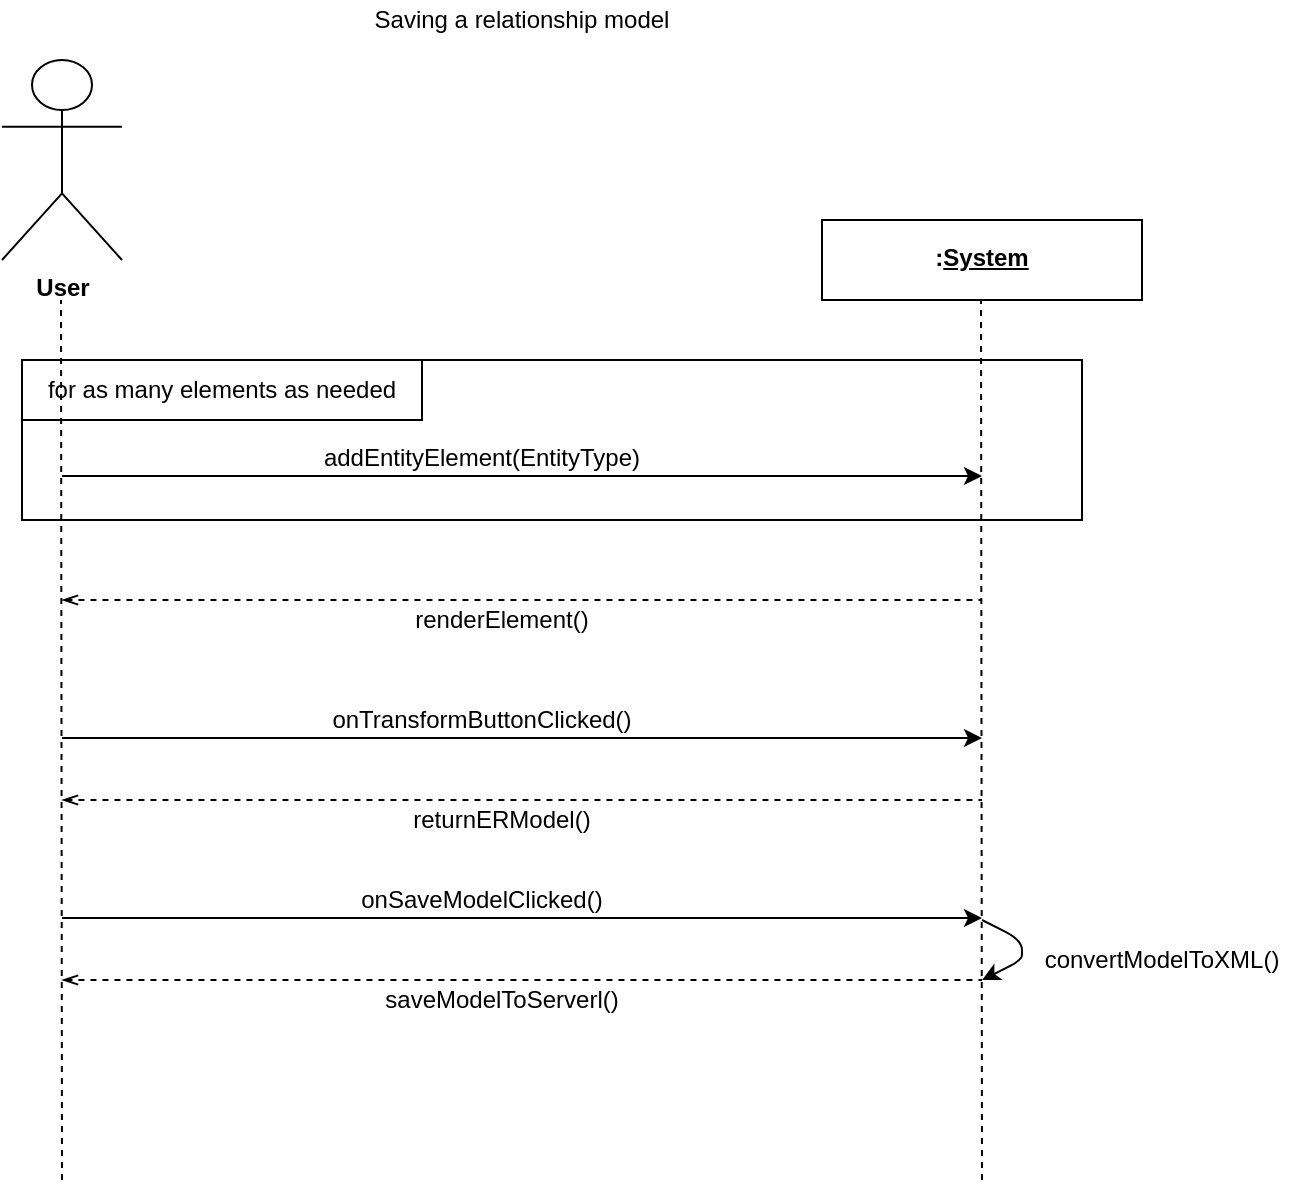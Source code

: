 <mxfile version="11.0.9" type="device"><diagram id="KwuTVLeFtVlzgknzJx0n" name="Page-1"><mxGraphModel dx="946" dy="616" grid="1" gridSize="10" guides="1" tooltips="1" connect="1" arrows="1" fold="1" page="1" pageScale="1" pageWidth="827" pageHeight="1169" math="0" shadow="0"><root><mxCell id="0"/><mxCell id="1" parent="0"/><mxCell id="g0WuPuo7yrtHBxg9coGH-1" value="User" style="shape=umlActor;verticalLabelPosition=bottom;labelBackgroundColor=#ffffff;verticalAlign=top;html=1;fontStyle=1" vertex="1" parent="1"><mxGeometry x="130" y="80" width="60" height="100" as="geometry"/></mxCell><mxCell id="g0WuPuo7yrtHBxg9coGH-2" value="&lt;p&gt;&lt;b&gt;:&lt;u&gt;System&lt;/u&gt;&lt;/b&gt;&lt;/p&gt;" style="shape=rect;html=1;overflow=fill;whiteSpace=wrap;align=center;verticalAlign=middle;" vertex="1" parent="1"><mxGeometry x="540" y="160" width="160" height="40" as="geometry"/></mxCell><mxCell id="g0WuPuo7yrtHBxg9coGH-7" value="Saving a relationship model" style="text;html=1;strokeColor=none;fillColor=none;align=center;verticalAlign=middle;whiteSpace=wrap;rounded=0;" vertex="1" parent="1"><mxGeometry x="250" y="50" width="280" height="20" as="geometry"/></mxCell><mxCell id="g0WuPuo7yrtHBxg9coGH-8" value="" style="rounded=0;whiteSpace=wrap;html=1;align=center;fillColor=none;" vertex="1" parent="1"><mxGeometry x="140" y="230" width="530" height="80" as="geometry"/></mxCell><mxCell id="g0WuPuo7yrtHBxg9coGH-9" value="" style="rounded=0;whiteSpace=wrap;html=1;fillColor=none;align=center;" vertex="1" parent="1"><mxGeometry x="140" y="230" width="200" height="30" as="geometry"/></mxCell><mxCell id="g0WuPuo7yrtHBxg9coGH-10" value="for as many elements as needed" style="text;html=1;strokeColor=none;fillColor=none;align=center;verticalAlign=middle;whiteSpace=wrap;rounded=0;" vertex="1" parent="1"><mxGeometry x="140" y="235" width="200" height="20" as="geometry"/></mxCell><mxCell id="g0WuPuo7yrtHBxg9coGH-11" value="" style="endArrow=classic;html=1;" edge="1" parent="1"><mxGeometry width="50" height="50" relative="1" as="geometry"><mxPoint x="160" y="288" as="sourcePoint"/><mxPoint x="620" y="288" as="targetPoint"/></mxGeometry></mxCell><mxCell id="g0WuPuo7yrtHBxg9coGH-5" value="" style="endArrow=none;dashed=1;html=1;" edge="1" parent="1"><mxGeometry width="50" height="50" relative="1" as="geometry"><mxPoint x="160" y="640" as="sourcePoint"/><mxPoint x="159.5" y="200" as="targetPoint"/></mxGeometry></mxCell><mxCell id="g0WuPuo7yrtHBxg9coGH-6" value="" style="endArrow=none;dashed=1;html=1;" edge="1" parent="1"><mxGeometry width="50" height="50" relative="1" as="geometry"><mxPoint x="620" y="640" as="sourcePoint"/><mxPoint x="619.5" y="200" as="targetPoint"/></mxGeometry></mxCell><mxCell id="g0WuPuo7yrtHBxg9coGH-12" value="addEntityElement(EntityType)" style="text;html=1;strokeColor=none;fillColor=none;align=center;verticalAlign=middle;whiteSpace=wrap;rounded=0;" vertex="1" parent="1"><mxGeometry x="270" y="269" width="200" height="20" as="geometry"/></mxCell><mxCell id="g0WuPuo7yrtHBxg9coGH-13" value="" style="endArrow=none;dashed=1;html=1;startArrow=openThin;startFill=0;" edge="1" parent="1"><mxGeometry width="50" height="50" relative="1" as="geometry"><mxPoint x="160" y="350" as="sourcePoint"/><mxPoint x="620" y="350" as="targetPoint"/></mxGeometry></mxCell><mxCell id="g0WuPuo7yrtHBxg9coGH-14" value="renderElement()" style="text;html=1;strokeColor=none;fillColor=none;align=center;verticalAlign=middle;whiteSpace=wrap;rounded=0;" vertex="1" parent="1"><mxGeometry x="280" y="350" width="200" height="20" as="geometry"/></mxCell><mxCell id="g0WuPuo7yrtHBxg9coGH-17" value="" style="endArrow=classic;html=1;" edge="1" parent="1"><mxGeometry width="50" height="50" relative="1" as="geometry"><mxPoint x="160" y="419" as="sourcePoint"/><mxPoint x="620" y="419" as="targetPoint"/></mxGeometry></mxCell><mxCell id="g0WuPuo7yrtHBxg9coGH-18" value="onTransformButtonClicked()" style="text;html=1;strokeColor=none;fillColor=none;align=center;verticalAlign=middle;whiteSpace=wrap;rounded=0;" vertex="1" parent="1"><mxGeometry x="270" y="400" width="200" height="20" as="geometry"/></mxCell><mxCell id="g0WuPuo7yrtHBxg9coGH-19" value="" style="endArrow=none;dashed=1;html=1;startArrow=openThin;startFill=0;" edge="1" parent="1"><mxGeometry width="50" height="50" relative="1" as="geometry"><mxPoint x="160" y="450" as="sourcePoint"/><mxPoint x="620" y="450" as="targetPoint"/></mxGeometry></mxCell><mxCell id="g0WuPuo7yrtHBxg9coGH-20" value="returnERModel()" style="text;html=1;strokeColor=none;fillColor=none;align=center;verticalAlign=middle;whiteSpace=wrap;rounded=0;" vertex="1" parent="1"><mxGeometry x="280" y="450" width="200" height="20" as="geometry"/></mxCell><mxCell id="g0WuPuo7yrtHBxg9coGH-23" value="" style="endArrow=classic;html=1;" edge="1" parent="1"><mxGeometry width="50" height="50" relative="1" as="geometry"><mxPoint x="160" y="509" as="sourcePoint"/><mxPoint x="620" y="509" as="targetPoint"/></mxGeometry></mxCell><mxCell id="g0WuPuo7yrtHBxg9coGH-24" value="onSaveModelClicked()" style="text;html=1;strokeColor=none;fillColor=none;align=center;verticalAlign=middle;whiteSpace=wrap;rounded=0;" vertex="1" parent="1"><mxGeometry x="270" y="490" width="200" height="20" as="geometry"/></mxCell><mxCell id="g0WuPuo7yrtHBxg9coGH-25" value="" style="endArrow=none;dashed=1;html=1;startArrow=openThin;startFill=0;" edge="1" parent="1"><mxGeometry width="50" height="50" relative="1" as="geometry"><mxPoint x="160" y="540" as="sourcePoint"/><mxPoint x="620" y="540" as="targetPoint"/></mxGeometry></mxCell><mxCell id="g0WuPuo7yrtHBxg9coGH-26" value="saveModelToServerl()" style="text;html=1;strokeColor=none;fillColor=none;align=center;verticalAlign=middle;whiteSpace=wrap;rounded=0;" vertex="1" parent="1"><mxGeometry x="280" y="540" width="200" height="20" as="geometry"/></mxCell><mxCell id="g0WuPuo7yrtHBxg9coGH-28" value="" style="endArrow=classic;html=1;" edge="1" parent="1"><mxGeometry width="50" height="50" relative="1" as="geometry"><mxPoint x="620" y="510" as="sourcePoint"/><mxPoint x="620" y="540" as="targetPoint"/><Array as="points"><mxPoint x="640" y="520"/><mxPoint x="640" y="530"/></Array></mxGeometry></mxCell><mxCell id="g0WuPuo7yrtHBxg9coGH-29" value="convertModelToXML()" style="text;html=1;strokeColor=none;fillColor=none;align=center;verticalAlign=middle;whiteSpace=wrap;rounded=0;" vertex="1" parent="1"><mxGeometry x="640" y="520" width="140" height="20" as="geometry"/></mxCell></root></mxGraphModel></diagram></mxfile>